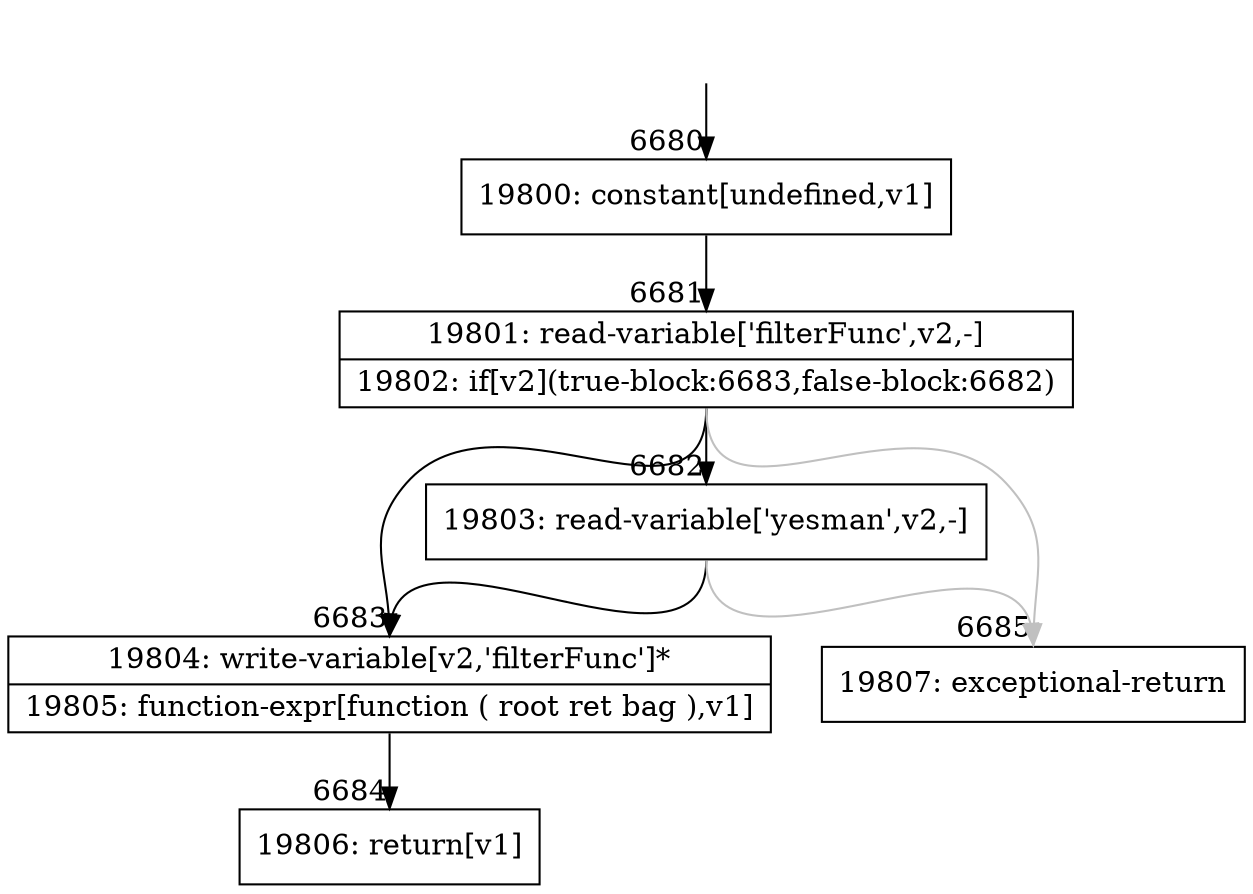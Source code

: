 digraph {
rankdir="TD"
BB_entry471[shape=none,label=""];
BB_entry471 -> BB6680 [tailport=s, headport=n, headlabel="    6680"]
BB6680 [shape=record label="{19800: constant[undefined,v1]}" ] 
BB6680 -> BB6681 [tailport=s, headport=n, headlabel="      6681"]
BB6681 [shape=record label="{19801: read-variable['filterFunc',v2,-]|19802: if[v2](true-block:6683,false-block:6682)}" ] 
BB6681 -> BB6683 [tailport=s, headport=n, headlabel="      6683"]
BB6681 -> BB6682 [tailport=s, headport=n, headlabel="      6682"]
BB6681 -> BB6685 [tailport=s, headport=n, color=gray, headlabel="      6685"]
BB6682 [shape=record label="{19803: read-variable['yesman',v2,-]}" ] 
BB6682 -> BB6683 [tailport=s, headport=n]
BB6682 -> BB6685 [tailport=s, headport=n, color=gray]
BB6683 [shape=record label="{19804: write-variable[v2,'filterFunc']*|19805: function-expr[function ( root ret bag ),v1]}" ] 
BB6683 -> BB6684 [tailport=s, headport=n, headlabel="      6684"]
BB6684 [shape=record label="{19806: return[v1]}" ] 
BB6685 [shape=record label="{19807: exceptional-return}" ] 
//#$~ 9355
}
